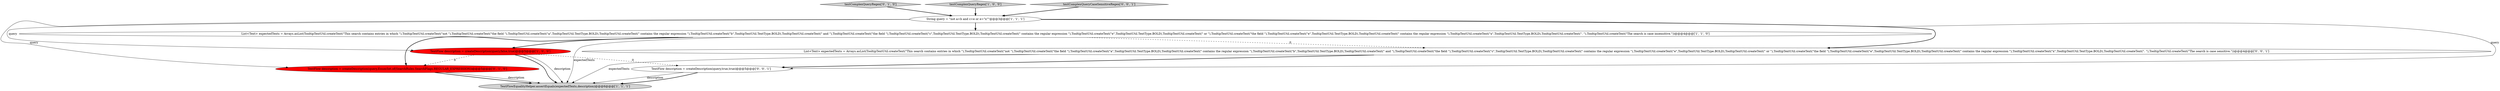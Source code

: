 digraph {
5 [style = filled, label = "testComplexQueryRegex['0', '1', '0']", fillcolor = lightgray, shape = diamond image = "AAA0AAABBB2BBB"];
3 [style = filled, label = "TextFlowEqualityHelper.assertEquals(expectedTexts,description)@@@6@@@['1', '1', '1']", fillcolor = lightgray, shape = ellipse image = "AAA0AAABBB1BBB"];
6 [style = filled, label = "TextFlow description = createDescription(query,EnumSet.of(SearchRules.SearchFlags.REGULAR_EXPRESSION))@@@5@@@['0', '1', '0']", fillcolor = red, shape = ellipse image = "AAA1AAABBB2BBB"];
0 [style = filled, label = "testComplexQueryRegex['1', '0', '0']", fillcolor = lightgray, shape = diamond image = "AAA0AAABBB1BBB"];
9 [style = filled, label = "TextFlow description = createDescription(query,true,true)@@@5@@@['0', '0', '1']", fillcolor = white, shape = ellipse image = "AAA0AAABBB3BBB"];
8 [style = filled, label = "testComplexQueryCaseSensitiveRegex['0', '0', '1']", fillcolor = lightgray, shape = diamond image = "AAA0AAABBB3BBB"];
4 [style = filled, label = "TextFlow description = createDescription(query,false,true)@@@5@@@['1', '0', '0']", fillcolor = red, shape = ellipse image = "AAA1AAABBB1BBB"];
7 [style = filled, label = "List<Text> expectedTexts = Arrays.asList(TooltipTextUtil.createText(\"This search contains entries in which \"),TooltipTextUtil.createText(\"not \"),TooltipTextUtil.createText(\"the field \"),TooltipTextUtil.createText(\"a\",TooltipTextUtil.TextType.BOLD),TooltipTextUtil.createText(\" contains the regular expression \"),TooltipTextUtil.createText(\"b\",TooltipTextUtil.TextType.BOLD),TooltipTextUtil.createText(\" and \"),TooltipTextUtil.createText(\"the field \"),TooltipTextUtil.createText(\"c\",TooltipTextUtil.TextType.BOLD),TooltipTextUtil.createText(\" contains the regular expression \"),TooltipTextUtil.createText(\"e\",TooltipTextUtil.TextType.BOLD),TooltipTextUtil.createText(\" or \"),TooltipTextUtil.createText(\"the field \"),TooltipTextUtil.createText(\"e\",TooltipTextUtil.TextType.BOLD),TooltipTextUtil.createText(\" contains the regular expression \"),TooltipTextUtil.createText(\"x\",TooltipTextUtil.TextType.BOLD),TooltipTextUtil.createText(\". \"),TooltipTextUtil.createText(\"The search is case sensitive.\"))@@@4@@@['0', '0', '1']", fillcolor = white, shape = ellipse image = "AAA0AAABBB3BBB"];
2 [style = filled, label = "String query = \"not a=b and c=e or e=\"x\"\"@@@3@@@['1', '1', '1']", fillcolor = white, shape = ellipse image = "AAA0AAABBB1BBB"];
1 [style = filled, label = "List<Text> expectedTexts = Arrays.asList(TooltipTextUtil.createText(\"This search contains entries in which \"),TooltipTextUtil.createText(\"not \"),TooltipTextUtil.createText(\"the field \"),TooltipTextUtil.createText(\"a\",TooltipTextUtil.TextType.BOLD),TooltipTextUtil.createText(\" contains the regular expression \"),TooltipTextUtil.createText(\"b\",TooltipTextUtil.TextType.BOLD),TooltipTextUtil.createText(\" and \"),TooltipTextUtil.createText(\"the field \"),TooltipTextUtil.createText(\"c\",TooltipTextUtil.TextType.BOLD),TooltipTextUtil.createText(\" contains the regular expression \"),TooltipTextUtil.createText(\"e\",TooltipTextUtil.TextType.BOLD),TooltipTextUtil.createText(\" or \"),TooltipTextUtil.createText(\"the field \"),TooltipTextUtil.createText(\"e\",TooltipTextUtil.TextType.BOLD),TooltipTextUtil.createText(\" contains the regular expression \"),TooltipTextUtil.createText(\"x\",TooltipTextUtil.TextType.BOLD),TooltipTextUtil.createText(\". \"),TooltipTextUtil.createText(\"The search is case insensitive.\"))@@@4@@@['1', '1', '0']", fillcolor = white, shape = ellipse image = "AAA0AAABBB1BBB"];
6->3 [style = bold, label=""];
4->3 [style = bold, label=""];
1->4 [style = bold, label=""];
2->9 [style = solid, label="query"];
7->3 [style = solid, label="expectedTexts"];
2->1 [style = bold, label=""];
0->2 [style = bold, label=""];
2->4 [style = solid, label="query"];
4->6 [style = dashed, label="0"];
2->6 [style = solid, label="query"];
7->9 [style = bold, label=""];
4->9 [style = dashed, label="0"];
5->2 [style = bold, label=""];
1->6 [style = bold, label=""];
9->3 [style = solid, label="description"];
8->2 [style = bold, label=""];
4->3 [style = solid, label="description"];
1->3 [style = solid, label="expectedTexts"];
9->3 [style = bold, label=""];
6->3 [style = solid, label="description"];
2->7 [style = bold, label=""];
1->7 [style = dashed, label="0"];
}
